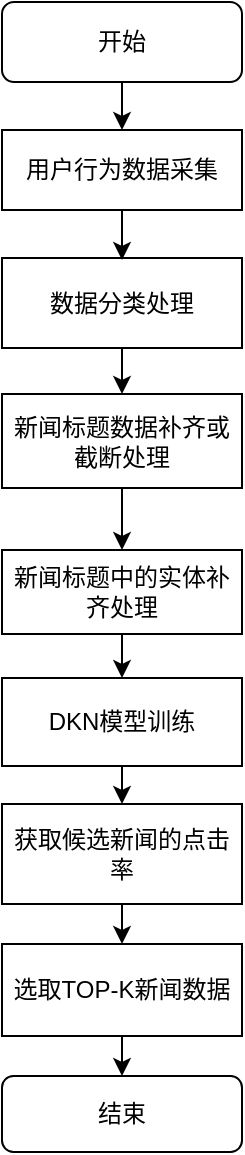<mxfile version="20.5.3" type="github">
  <diagram id="ta-DjXZeObriDoyE8qnV" name="第 1 页">
    <mxGraphModel dx="1494" dy="567" grid="0" gridSize="10" guides="1" tooltips="1" connect="1" arrows="1" fold="1" page="1" pageScale="1" pageWidth="850" pageHeight="1100" math="0" shadow="0">
      <root>
        <mxCell id="0" />
        <mxCell id="1" parent="0" />
        <mxCell id="P83vxUXmtFuLwMlkeDhr-1" value="开始" style="rounded=1;whiteSpace=wrap;html=1;" vertex="1" parent="1">
          <mxGeometry x="348" y="94" width="120" height="40" as="geometry" />
        </mxCell>
        <mxCell id="P83vxUXmtFuLwMlkeDhr-2" value="用户行为数据采集" style="rounded=0;whiteSpace=wrap;html=1;" vertex="1" parent="1">
          <mxGeometry x="348" y="158" width="120" height="40" as="geometry" />
        </mxCell>
        <mxCell id="P83vxUXmtFuLwMlkeDhr-3" value="数据分类处理" style="rounded=0;whiteSpace=wrap;html=1;" vertex="1" parent="1">
          <mxGeometry x="348" y="222" width="120" height="45" as="geometry" />
        </mxCell>
        <mxCell id="P83vxUXmtFuLwMlkeDhr-4" value="新闻标题数据补齐或截断处理" style="rounded=0;whiteSpace=wrap;html=1;" vertex="1" parent="1">
          <mxGeometry x="348" y="290" width="120" height="47" as="geometry" />
        </mxCell>
        <mxCell id="P83vxUXmtFuLwMlkeDhr-5" value="新闻标题中的实体补齐处理" style="rounded=0;whiteSpace=wrap;html=1;" vertex="1" parent="1">
          <mxGeometry x="348" y="368" width="120" height="42" as="geometry" />
        </mxCell>
        <mxCell id="P83vxUXmtFuLwMlkeDhr-6" value="DKN模型训练" style="rounded=0;whiteSpace=wrap;html=1;" vertex="1" parent="1">
          <mxGeometry x="348" y="432" width="120" height="44" as="geometry" />
        </mxCell>
        <mxCell id="P83vxUXmtFuLwMlkeDhr-7" value="获取候选新闻的点击率" style="rounded=0;whiteSpace=wrap;html=1;" vertex="1" parent="1">
          <mxGeometry x="348" y="495" width="120" height="50" as="geometry" />
        </mxCell>
        <mxCell id="P83vxUXmtFuLwMlkeDhr-24" style="edgeStyle=orthogonalEdgeStyle;rounded=0;orthogonalLoop=1;jettySize=auto;html=1;exitX=0.5;exitY=1;exitDx=0;exitDy=0;entryX=0.5;entryY=0;entryDx=0;entryDy=0;" edge="1" parent="1" source="P83vxUXmtFuLwMlkeDhr-8" target="P83vxUXmtFuLwMlkeDhr-9">
          <mxGeometry relative="1" as="geometry" />
        </mxCell>
        <mxCell id="P83vxUXmtFuLwMlkeDhr-8" value="选取TOP-K新闻数据" style="rounded=0;whiteSpace=wrap;html=1;" vertex="1" parent="1">
          <mxGeometry x="348" y="565" width="120" height="46" as="geometry" />
        </mxCell>
        <mxCell id="P83vxUXmtFuLwMlkeDhr-9" value="结束" style="rounded=1;whiteSpace=wrap;html=1;" vertex="1" parent="1">
          <mxGeometry x="348" y="631" width="120" height="38" as="geometry" />
        </mxCell>
        <mxCell id="P83vxUXmtFuLwMlkeDhr-10" value="" style="endArrow=classic;html=1;rounded=0;entryX=0.5;entryY=0;entryDx=0;entryDy=0;exitX=0.5;exitY=1;exitDx=0;exitDy=0;" edge="1" parent="1" source="P83vxUXmtFuLwMlkeDhr-1" target="P83vxUXmtFuLwMlkeDhr-2">
          <mxGeometry width="50" height="50" relative="1" as="geometry">
            <mxPoint x="279" y="357" as="sourcePoint" />
            <mxPoint x="329" y="307" as="targetPoint" />
          </mxGeometry>
        </mxCell>
        <mxCell id="P83vxUXmtFuLwMlkeDhr-11" value="" style="endArrow=classic;html=1;rounded=0;exitX=0.5;exitY=1;exitDx=0;exitDy=0;" edge="1" parent="1" source="P83vxUXmtFuLwMlkeDhr-2">
          <mxGeometry width="50" height="50" relative="1" as="geometry">
            <mxPoint x="358" y="273" as="sourcePoint" />
            <mxPoint x="408" y="223" as="targetPoint" />
          </mxGeometry>
        </mxCell>
        <mxCell id="P83vxUXmtFuLwMlkeDhr-12" value="" style="endArrow=classic;html=1;rounded=0;entryX=0.5;entryY=0;entryDx=0;entryDy=0;exitX=0.5;exitY=1;exitDx=0;exitDy=0;" edge="1" parent="1" source="P83vxUXmtFuLwMlkeDhr-3" target="P83vxUXmtFuLwMlkeDhr-4">
          <mxGeometry width="50" height="50" relative="1" as="geometry">
            <mxPoint x="279" y="357" as="sourcePoint" />
            <mxPoint x="329" y="307" as="targetPoint" />
          </mxGeometry>
        </mxCell>
        <mxCell id="P83vxUXmtFuLwMlkeDhr-13" value="" style="endArrow=classic;html=1;rounded=0;entryX=0.5;entryY=0;entryDx=0;entryDy=0;exitX=0.5;exitY=1;exitDx=0;exitDy=0;" edge="1" parent="1" source="P83vxUXmtFuLwMlkeDhr-4" target="P83vxUXmtFuLwMlkeDhr-5">
          <mxGeometry width="50" height="50" relative="1" as="geometry">
            <mxPoint x="279" y="357" as="sourcePoint" />
            <mxPoint x="329" y="307" as="targetPoint" />
          </mxGeometry>
        </mxCell>
        <mxCell id="P83vxUXmtFuLwMlkeDhr-14" value="" style="endArrow=classic;html=1;rounded=0;entryX=0.5;entryY=0;entryDx=0;entryDy=0;exitX=0.5;exitY=1;exitDx=0;exitDy=0;" edge="1" parent="1" source="P83vxUXmtFuLwMlkeDhr-5" target="P83vxUXmtFuLwMlkeDhr-6">
          <mxGeometry width="50" height="50" relative="1" as="geometry">
            <mxPoint x="279" y="357" as="sourcePoint" />
            <mxPoint x="329" y="307" as="targetPoint" />
          </mxGeometry>
        </mxCell>
        <mxCell id="P83vxUXmtFuLwMlkeDhr-15" value="" style="endArrow=classic;html=1;rounded=0;entryX=0.5;entryY=0;entryDx=0;entryDy=0;" edge="1" parent="1" source="P83vxUXmtFuLwMlkeDhr-6" target="P83vxUXmtFuLwMlkeDhr-7">
          <mxGeometry width="50" height="50" relative="1" as="geometry">
            <mxPoint x="279" y="457" as="sourcePoint" />
            <mxPoint x="329" y="407" as="targetPoint" />
          </mxGeometry>
        </mxCell>
        <mxCell id="P83vxUXmtFuLwMlkeDhr-17" value="" style="endArrow=classic;html=1;rounded=0;entryX=0.5;entryY=0;entryDx=0;entryDy=0;exitX=0.5;exitY=1;exitDx=0;exitDy=0;" edge="1" parent="1" source="P83vxUXmtFuLwMlkeDhr-7" target="P83vxUXmtFuLwMlkeDhr-8">
          <mxGeometry width="50" height="50" relative="1" as="geometry">
            <mxPoint x="279" y="557" as="sourcePoint" />
            <mxPoint x="329" y="507" as="targetPoint" />
          </mxGeometry>
        </mxCell>
        <mxCell id="P83vxUXmtFuLwMlkeDhr-21" style="edgeStyle=orthogonalEdgeStyle;rounded=0;orthogonalLoop=1;jettySize=auto;html=1;exitX=0.5;exitY=1;exitDx=0;exitDy=0;" edge="1" parent="1" source="P83vxUXmtFuLwMlkeDhr-8" target="P83vxUXmtFuLwMlkeDhr-8">
          <mxGeometry relative="1" as="geometry" />
        </mxCell>
      </root>
    </mxGraphModel>
  </diagram>
</mxfile>
